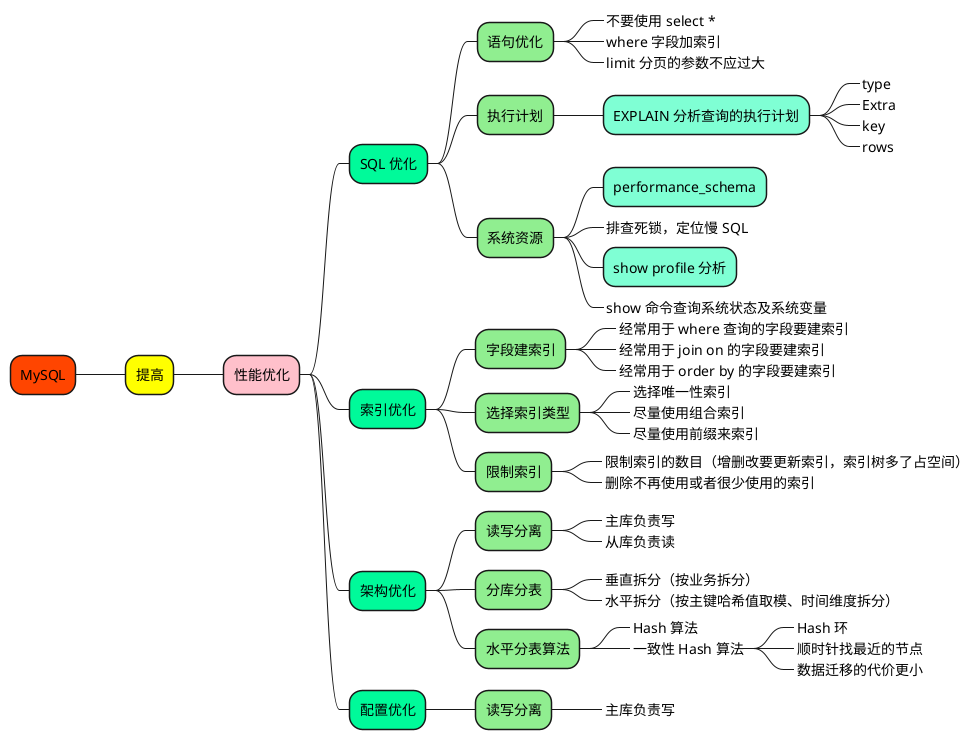 @startmindmap

+[#OrangeRed] MySQL

++[#yellow] 提高

+++[#Pink] 性能优化

++++[#MediumSpringGreen] SQL 优化
+++++[#LightGreen] 语句优化
++++++[#LightBlue]_ 不要使用 select *
++++++[#LightBlue]_ where 字段加索引
++++++[#LightBlue]_ limit 分页的参数不应过大

+++++[#LightGreen] 执行计划
++++++[#Aquamarine] EXPLAIN 分析查询的执行计划
+++++++[#Aquamarine]_ type
+++++++[#Aquamarine]_ Extra
+++++++[#Aquamarine]_ key
+++++++[#Aquamarine]_ rows

+++++[#LightGreen] 系统资源
++++++[#Aquamarine] performance_schema
++++++[#Aquamarine]_ 排查死锁，定位慢 SQL
++++++[#Aquamarine] show profile 分析
++++++[#Aquamarine]_ show 命令查询系统状态及系统变量


++++[#MediumSpringGreen] 索引优化

+++++[#LightGreen] 字段建索引
++++++[#Aquamarine]_ 经常用于 where 查询的字段要建索引
++++++[#Aquamarine]_ 经常用于 join on 的字段要建索引
++++++[#Aquamarine]_ 经常用于 order by 的字段要建索引

+++++[#LightGreen] 选择索引类型
++++++[#Aquamarine]_ 选择唯一性索引
++++++[#Aquamarine]_ 尽量使用组合索引
++++++[#Aquamarine]_ 尽量使用前缀来索引

+++++[#LightGreen] 限制索引
++++++[#Aquamarine]_ 限制索引的数目（增删改要更新索引，索引树多了占空间）
++++++[#Aquamarine]_ 删除不再使用或者很少使用的索引


++++[#MediumSpringGreen] 架构优化

+++++[#LightGreen] 读写分离
++++++[#Aquamarine]_ 主库负责写
++++++[#Aquamarine]_ 从库负责读

+++++[#LightGreen] 分库分表
++++++[#Aquamarine]_ 垂直拆分（按业务拆分）
++++++[#Aquamarine]_ 水平拆分（按主键哈希值取模、时间维度拆分）

+++++[#LightGreen] 水平分表算法
++++++[#Aquamarine]_ Hash 算法
++++++[#Aquamarine]_ 一致性 Hash 算法
+++++++[#Aquamarine]_ Hash 环
+++++++[#Aquamarine]_ 顺时针找最近的节点
+++++++[#Aquamarine]_ 数据迁移的代价更小


++++[#MediumSpringGreen] 配置优化

+++++[#LightGreen] 读写分离
++++++[#Aquamarine]_ 主库负责写




@endmindmap